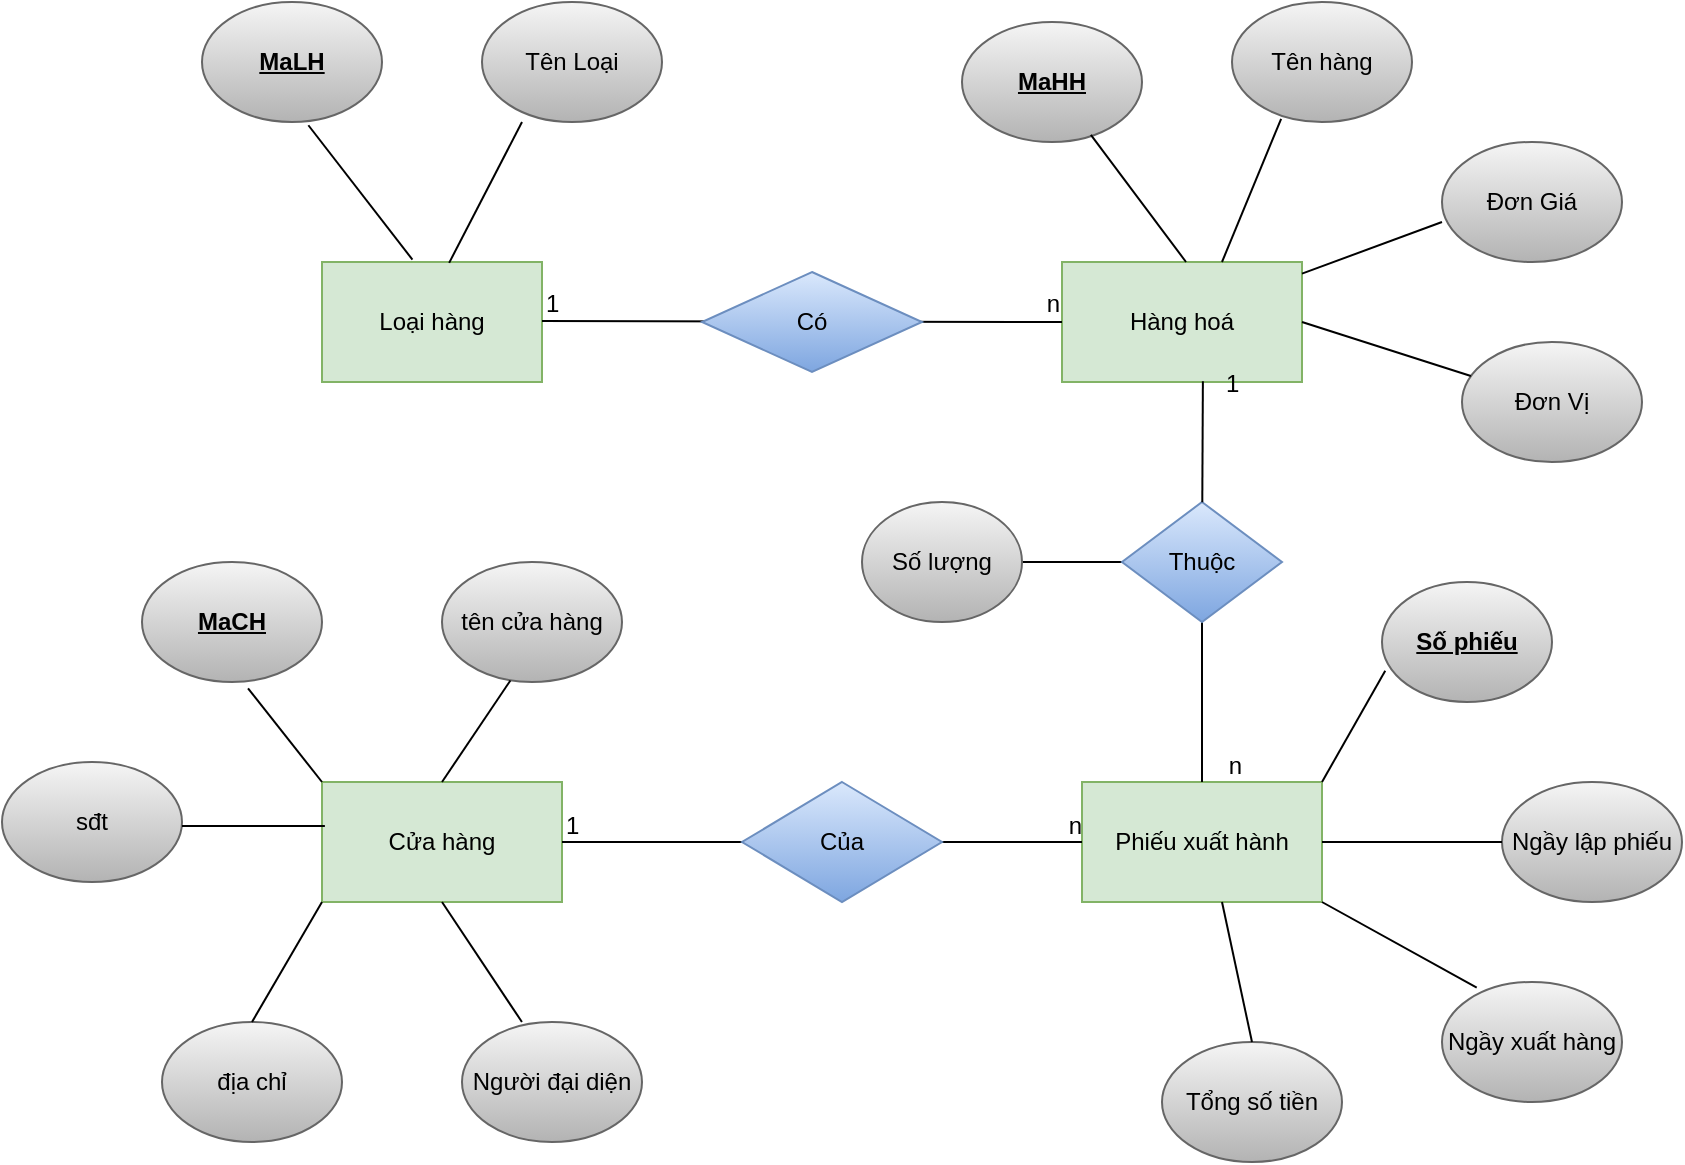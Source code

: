 <mxfile version="17.1.3" type="device"><diagram id="r6GwaHAEK_l1UFz46_JF" name="Page-1"><mxGraphModel dx="1865" dy="1658" grid="1" gridSize="10" guides="1" tooltips="1" connect="1" arrows="1" fold="1" page="1" pageScale="1" pageWidth="827" pageHeight="1169" math="0" shadow="0"><root><mxCell id="0"/><mxCell id="1" parent="0"/><mxCell id="le7iJzx2ZiCtprhQnrx4-1" value="&lt;font style=&quot;vertical-align: inherit&quot;&gt;&lt;font style=&quot;vertical-align: inherit&quot;&gt;&lt;font style=&quot;vertical-align: inherit&quot;&gt;&lt;font style=&quot;vertical-align: inherit&quot;&gt;Loại hàng&lt;/font&gt;&lt;/font&gt;&lt;/font&gt;&lt;/font&gt;" style="rounded=0;whiteSpace=wrap;html=1;fillColor=#d5e8d4;strokeColor=#82b366;" parent="1" vertex="1"><mxGeometry x="80" y="90" width="110" height="60" as="geometry"/></mxCell><mxCell id="le7iJzx2ZiCtprhQnrx4-2" value="&lt;font style=&quot;vertical-align: inherit&quot;&gt;&lt;font style=&quot;vertical-align: inherit&quot;&gt;&lt;b&gt;&lt;u&gt;MaHH&lt;/u&gt;&lt;/b&gt;&lt;/font&gt;&lt;/font&gt;" style="ellipse;whiteSpace=wrap;html=1;fillColor=#f5f5f5;gradientColor=#b3b3b3;strokeColor=#666666;" parent="1" vertex="1"><mxGeometry x="400" y="-30" width="90" height="60" as="geometry"/></mxCell><mxCell id="le7iJzx2ZiCtprhQnrx4-3" value="&lt;font style=&quot;vertical-align: inherit&quot;&gt;&lt;font style=&quot;vertical-align: inherit&quot;&gt;Đơn Vị&lt;/font&gt;&lt;/font&gt;" style="ellipse;whiteSpace=wrap;html=1;fillColor=#f5f5f5;gradientColor=#b3b3b3;strokeColor=#666666;" parent="1" vertex="1"><mxGeometry x="650" y="130" width="90" height="60" as="geometry"/></mxCell><mxCell id="le7iJzx2ZiCtprhQnrx4-4" value="&lt;font style=&quot;vertical-align: inherit&quot;&gt;&lt;font style=&quot;vertical-align: inherit&quot;&gt;Đơn Giá&lt;/font&gt;&lt;/font&gt;" style="ellipse;whiteSpace=wrap;html=1;fillColor=#f5f5f5;gradientColor=#b3b3b3;strokeColor=#666666;" parent="1" vertex="1"><mxGeometry x="640" y="30" width="90" height="60" as="geometry"/></mxCell><mxCell id="le7iJzx2ZiCtprhQnrx4-5" value="&lt;font style=&quot;vertical-align: inherit&quot;&gt;&lt;font style=&quot;vertical-align: inherit&quot;&gt;&lt;font style=&quot;vertical-align: inherit&quot;&gt;&lt;font style=&quot;vertical-align: inherit&quot;&gt;Tên hàng&lt;/font&gt;&lt;/font&gt;&lt;/font&gt;&lt;/font&gt;" style="ellipse;whiteSpace=wrap;html=1;fillColor=#f5f5f5;gradientColor=#b3b3b3;strokeColor=#666666;" parent="1" vertex="1"><mxGeometry x="535" y="-40" width="90" height="60" as="geometry"/></mxCell><mxCell id="le7iJzx2ZiCtprhQnrx4-6" value="&lt;font style=&quot;vertical-align: inherit&quot;&gt;&lt;font style=&quot;vertical-align: inherit&quot;&gt;Hàng hoá&lt;/font&gt;&lt;/font&gt;" style="rounded=0;whiteSpace=wrap;html=1;fillColor=#d5e8d4;strokeColor=#82b366;" parent="1" vertex="1"><mxGeometry x="450" y="90" width="120" height="60" as="geometry"/></mxCell><mxCell id="le7iJzx2ZiCtprhQnrx4-7" value="&lt;font style=&quot;vertical-align: inherit&quot;&gt;&lt;font style=&quot;vertical-align: inherit&quot;&gt;&lt;font style=&quot;vertical-align: inherit&quot;&gt;&lt;font style=&quot;vertical-align: inherit&quot;&gt;&lt;font style=&quot;vertical-align: inherit&quot;&gt;&lt;font style=&quot;vertical-align: inherit&quot;&gt;Tên Loại&lt;/font&gt;&lt;/font&gt;&lt;/font&gt;&lt;/font&gt;&lt;/font&gt;&lt;/font&gt;" style="ellipse;whiteSpace=wrap;html=1;fillColor=#f5f5f5;gradientColor=#b3b3b3;strokeColor=#666666;" parent="1" vertex="1"><mxGeometry x="160" y="-40" width="90" height="60" as="geometry"/></mxCell><mxCell id="le7iJzx2ZiCtprhQnrx4-8" value="&lt;font style=&quot;vertical-align: inherit&quot;&gt;&lt;font style=&quot;vertical-align: inherit&quot;&gt;&lt;font style=&quot;vertical-align: inherit&quot;&gt;&lt;font style=&quot;vertical-align: inherit&quot;&gt;&lt;font style=&quot;vertical-align: inherit&quot;&gt;&lt;font style=&quot;vertical-align: inherit&quot;&gt;&lt;b&gt;&lt;u&gt;MaLH&lt;/u&gt;&lt;/b&gt;&lt;/font&gt;&lt;/font&gt;&lt;/font&gt;&lt;/font&gt;&lt;/font&gt;&lt;/font&gt;" style="ellipse;whiteSpace=wrap;html=1;fillColor=#f5f5f5;strokeColor=#666666;gradientColor=#b3b3b3;" parent="1" vertex="1"><mxGeometry x="20" y="-40" width="90" height="60" as="geometry"/></mxCell><mxCell id="le7iJzx2ZiCtprhQnrx4-9" value="&lt;font style=&quot;vertical-align: inherit&quot;&gt;&lt;font style=&quot;vertical-align: inherit&quot;&gt;Cửa hàng&lt;/font&gt;&lt;/font&gt;" style="rounded=0;whiteSpace=wrap;html=1;fillColor=#d5e8d4;strokeColor=#82b366;" parent="1" vertex="1"><mxGeometry x="80" y="350" width="120" height="60" as="geometry"/></mxCell><mxCell id="le7iJzx2ZiCtprhQnrx4-10" value="&lt;font style=&quot;vertical-align: inherit&quot;&gt;&lt;font style=&quot;vertical-align: inherit&quot;&gt;&lt;font style=&quot;vertical-align: inherit&quot;&gt;&lt;font style=&quot;vertical-align: inherit&quot;&gt;tên cửa hàng&lt;/font&gt;&lt;/font&gt;&lt;/font&gt;&lt;/font&gt;" style="ellipse;whiteSpace=wrap;html=1;fillColor=#f5f5f5;gradientColor=#b3b3b3;strokeColor=#666666;" parent="1" vertex="1"><mxGeometry x="140" y="240" width="90" height="60" as="geometry"/></mxCell><mxCell id="le7iJzx2ZiCtprhQnrx4-11" value="&lt;font style=&quot;vertical-align: inherit&quot;&gt;&lt;font style=&quot;vertical-align: inherit&quot;&gt;&lt;font style=&quot;vertical-align: inherit&quot;&gt;&lt;font style=&quot;vertical-align: inherit&quot;&gt;&lt;b&gt;&lt;u&gt;MaCH&lt;/u&gt;&lt;/b&gt;&lt;/font&gt;&lt;/font&gt;&lt;/font&gt;&lt;/font&gt;" style="ellipse;whiteSpace=wrap;html=1;fillColor=#f5f5f5;gradientColor=#b3b3b3;strokeColor=#666666;" parent="1" vertex="1"><mxGeometry x="-10" y="240" width="90" height="60" as="geometry"/></mxCell><mxCell id="le7iJzx2ZiCtprhQnrx4-12" value="&lt;font style=&quot;vertical-align: inherit&quot;&gt;&lt;font style=&quot;vertical-align: inherit&quot;&gt;địa chỉ&lt;/font&gt;&lt;/font&gt;" style="ellipse;whiteSpace=wrap;html=1;fillColor=#f5f5f5;gradientColor=#b3b3b3;strokeColor=#666666;" parent="1" vertex="1"><mxGeometry y="470" width="90" height="60" as="geometry"/></mxCell><mxCell id="le7iJzx2ZiCtprhQnrx4-13" value="&lt;font style=&quot;vertical-align: inherit&quot;&gt;&lt;font style=&quot;vertical-align: inherit&quot;&gt;&lt;font style=&quot;vertical-align: inherit&quot;&gt;&lt;font style=&quot;vertical-align: inherit&quot;&gt;sđt&lt;/font&gt;&lt;/font&gt;&lt;/font&gt;&lt;/font&gt;" style="ellipse;whiteSpace=wrap;html=1;fillColor=#f5f5f5;gradientColor=#b3b3b3;strokeColor=#666666;" parent="1" vertex="1"><mxGeometry x="-80" y="340" width="90" height="60" as="geometry"/></mxCell><mxCell id="le7iJzx2ZiCtprhQnrx4-14" value="&lt;b&gt;&lt;u&gt;&lt;font style=&quot;vertical-align: inherit&quot;&gt;&lt;font style=&quot;vertical-align: inherit&quot;&gt;&lt;font style=&quot;vertical-align: inherit&quot;&gt;&lt;font style=&quot;vertical-align: inherit&quot;&gt;Số phiếu&lt;/font&gt;&lt;/font&gt;&lt;/font&gt;&lt;/font&gt;&lt;span style=&quot;color: rgba(0 , 0 , 0 , 0) ; font-family: monospace ; font-size: 0px&quot;&gt;&lt;font style=&quot;vertical-align: inherit&quot;&gt;&lt;font style=&quot;vertical-align: inherit&quot;&gt;% 3CmxGraphModel% 3E% 3Croot% 3E% 3CmxCell% 20id% 3D% 220% 22% 2F% 3E% 3CmxCell% 20id% 3D% 221% 22% 20parent% 3D% 220% 22% 2F% 3E% 3CmxCell% 20id% 3D % 222% 22% 20value% 3D% 22% 26lt% 3Bfont% 20style% 3D% 26quot% 3Bvertical-align% 3A% 20inherit% 26quot% 3B% 26gt% 3B% 26lt% 3Bfont% 20style% 3D% 26quot% 3Bvertical-align % 3A% 20inherit% 26quot% 3B% 26gt% 3B% C4% 90% C6% A1n% 20Gi% C3% A1% 26lt% 3B% 2Ffont% 26gt% 3B% 26lt% 3B% 2Ffont% 26gt% 3B% 22% 20 kiểu % 3D% 22ellipse% 3BwhiteSpace% 3Dwrap% 3Bhtml% 3D1% 3B% 22% 20vertex% 3D% 221% 22% 20parent% 3D% 221% 22% 3E% 3CmxGeometry% 20x% 3D% 22190% 22% 20y% 3D% 22170 % 22% 20 width% 3D% 2290% 22% 20height% 3D% 2260% 22% 20as% 3D% 22geometry% 22% 2F% 3E% 3C% 2FmxCell% 3E% 3C% 2Froot% 3E% 3C% 2FmxGraphModel% 3E&lt;/font&gt;&lt;/font&gt;&lt;/span&gt;&lt;span style=&quot;color: rgba(0 , 0 , 0 , 0) ; font-family: monospace ; font-size: 0px&quot;&gt;&lt;font style=&quot;vertical-align: inherit&quot;&gt;&lt;font style=&quot;vertical-align: inherit&quot;&gt;% 3CmxGraphModel% 3E% 3Croot% 3E% 3CmxCell% 20id% 3D% 220% 22% 2F% 3E% 3CmxCell% 20id% 3D% 221% 22% 20parent% 3D% 220% 22% 2F% 3E% 3CmxCell% 20id% 3D % 222% 22% 20value% 3D% 22% 26lt% 3Bfont% 20style% 3D% 26quot% 3Bvertical-align% 3A% 20inherit% 26quot% 3B% 26gt% 3B% 26lt% 3Bfont% 20style% 3D% 26quot% 3Bvertical-align % 3A% 20inherit% 26quot% 3B% 26gt% 3B% C4% 90% C6% A1n% 20Gi% C3% A1% 26lt% 3B% 2Ffont% 26gt% 3B% 26lt% 3B% 2Ffont% 26gt% 3B% 22% 20 kiểu % 3D% 22ellipse% 3BwhiteSpace% 3Dwrap% 3Bhtml% 3D1% 3B% 22% 20vertex% 3D% 221% 22% 20parent% 3D% 221% 22% 3E% 3CmxGeometry% 20x% 3D% 22190% 22% 20y% 3D% 22170 % 22% 20 width% 3D% 2290% 22% 20height% 3D% 2260% 22% 20as% 3D% 22geometry% 22% 2F% 3E% 3C% 2FmxCell% 3E% 3C% 2Froot% 3E% 3C% 2FmxGraphModel% 3E&lt;/font&gt;&lt;/font&gt;&lt;/span&gt;&lt;/u&gt;&lt;/b&gt;" style="ellipse;whiteSpace=wrap;html=1;fillColor=#f5f5f5;gradientColor=#b3b3b3;strokeColor=#666666;" parent="1" vertex="1"><mxGeometry x="610" y="250" width="85" height="60" as="geometry"/></mxCell><mxCell id="le7iJzx2ZiCtprhQnrx4-15" value="&lt;font style=&quot;vertical-align: inherit&quot;&gt;&lt;font style=&quot;vertical-align: inherit&quot;&gt;&lt;font style=&quot;vertical-align: inherit&quot;&gt;&lt;font style=&quot;vertical-align: inherit&quot;&gt;Người đại diện&lt;/font&gt;&lt;/font&gt;&lt;/font&gt;&lt;/font&gt;" style="ellipse;whiteSpace=wrap;html=1;fillColor=#f5f5f5;gradientColor=#b3b3b3;strokeColor=#666666;" parent="1" vertex="1"><mxGeometry x="150" y="470" width="90" height="60" as="geometry"/></mxCell><mxCell id="le7iJzx2ZiCtprhQnrx4-16" value="&lt;font style=&quot;vertical-align: inherit&quot;&gt;&lt;font style=&quot;vertical-align: inherit&quot;&gt;Phiếu xuất hành&lt;/font&gt;&lt;/font&gt;" style="rounded=0;whiteSpace=wrap;html=1;fillColor=#d5e8d4;strokeColor=#82b366;" parent="1" vertex="1"><mxGeometry x="460" y="350" width="120" height="60" as="geometry"/></mxCell><mxCell id="le7iJzx2ZiCtprhQnrx4-17" value="&lt;font style=&quot;vertical-align: inherit&quot;&gt;&lt;font style=&quot;vertical-align: inherit&quot;&gt;&lt;font style=&quot;vertical-align: inherit&quot;&gt;&lt;font style=&quot;vertical-align: inherit&quot;&gt;Ngầy xuất hàng&lt;/font&gt;&lt;/font&gt;&lt;/font&gt;&lt;/font&gt;" style="ellipse;whiteSpace=wrap;html=1;fillColor=#f5f5f5;gradientColor=#b3b3b3;strokeColor=#666666;" parent="1" vertex="1"><mxGeometry x="640" y="450" width="90" height="60" as="geometry"/></mxCell><mxCell id="le7iJzx2ZiCtprhQnrx4-18" value="&lt;font style=&quot;vertical-align: inherit&quot;&gt;&lt;font style=&quot;vertical-align: inherit&quot;&gt;&lt;font style=&quot;vertical-align: inherit&quot;&gt;&lt;font style=&quot;vertical-align: inherit&quot;&gt;Ngầy lập phiếu&lt;/font&gt;&lt;/font&gt;&lt;/font&gt;&lt;/font&gt;" style="ellipse;whiteSpace=wrap;html=1;fillColor=#f5f5f5;gradientColor=#b3b3b3;strokeColor=#666666;" parent="1" vertex="1"><mxGeometry x="670" y="350" width="90" height="60" as="geometry"/></mxCell><mxCell id="le7iJzx2ZiCtprhQnrx4-19" value="&lt;font style=&quot;vertical-align: inherit&quot;&gt;&lt;font style=&quot;vertical-align: inherit&quot;&gt;&lt;font style=&quot;vertical-align: inherit&quot;&gt;&lt;font style=&quot;vertical-align: inherit&quot;&gt;Tổng số tiền&lt;/font&gt;&lt;/font&gt;&lt;/font&gt;&lt;/font&gt;" style="ellipse;whiteSpace=wrap;html=1;fillColor=#f5f5f5;gradientColor=#b3b3b3;strokeColor=#666666;" parent="1" vertex="1"><mxGeometry x="500" y="480" width="90" height="60" as="geometry"/></mxCell><mxCell id="le7iJzx2ZiCtprhQnrx4-26" value="" style="endArrow=none;html=1;rounded=0;exitX=1;exitY=0.5;exitDx=0;exitDy=0;entryX=0;entryY=0.5;entryDx=0;entryDy=0;" parent="1" target="SNY_6k7cG3unsrPtAO6T-20" edge="1" source="le7iJzx2ZiCtprhQnrx4-27"><mxGeometry width="50" height="50" relative="1" as="geometry"><mxPoint x="440" y="280" as="sourcePoint"/><mxPoint x="480" y="250" as="targetPoint"/></mxGeometry></mxCell><mxCell id="le7iJzx2ZiCtprhQnrx4-27" value="&lt;font style=&quot;vertical-align: inherit&quot;&gt;&lt;font style=&quot;vertical-align: inherit&quot;&gt;Số lượng&lt;/font&gt;&lt;/font&gt;" style="ellipse;whiteSpace=wrap;html=1;fillColor=#f5f5f5;gradientColor=#b3b3b3;strokeColor=#666666;" parent="1" vertex="1"><mxGeometry x="350" y="210" width="80" height="60" as="geometry"/></mxCell><mxCell id="SNY_6k7cG3unsrPtAO6T-1" value="" style="endArrow=none;html=1;rounded=0;entryX=0.591;entryY=1.027;entryDx=0;entryDy=0;entryPerimeter=0;exitX=0.411;exitY=-0.02;exitDx=0;exitDy=0;exitPerimeter=0;" edge="1" parent="1" source="le7iJzx2ZiCtprhQnrx4-1" target="le7iJzx2ZiCtprhQnrx4-8"><mxGeometry relative="1" as="geometry"><mxPoint x="330" y="150" as="sourcePoint"/><mxPoint x="490" y="150" as="targetPoint"/></mxGeometry></mxCell><mxCell id="SNY_6k7cG3unsrPtAO6T-3" value="" style="endArrow=none;html=1;rounded=0;exitX=0.578;exitY=0.007;exitDx=0;exitDy=0;exitPerimeter=0;" edge="1" parent="1" source="le7iJzx2ZiCtprhQnrx4-1"><mxGeometry relative="1" as="geometry"><mxPoint x="135.21" y="98.8" as="sourcePoint"/><mxPoint x="180" y="20" as="targetPoint"/></mxGeometry></mxCell><mxCell id="SNY_6k7cG3unsrPtAO6T-4" value="" style="endArrow=none;html=1;rounded=0;entryX=0;entryY=0.5;entryDx=0;entryDy=0;entryPerimeter=0;" edge="1" parent="1" target="le7iJzx2ZiCtprhQnrx4-6"><mxGeometry relative="1" as="geometry"><mxPoint x="190" y="119.5" as="sourcePoint"/><mxPoint x="440" y="120" as="targetPoint"/></mxGeometry></mxCell><mxCell id="SNY_6k7cG3unsrPtAO6T-5" value="1" style="resizable=0;html=1;align=left;verticalAlign=bottom;" connectable="0" vertex="1" parent="SNY_6k7cG3unsrPtAO6T-4"><mxGeometry x="-1" relative="1" as="geometry"/></mxCell><mxCell id="SNY_6k7cG3unsrPtAO6T-6" value="n" style="resizable=0;html=1;align=right;verticalAlign=bottom;" connectable="0" vertex="1" parent="SNY_6k7cG3unsrPtAO6T-4"><mxGeometry x="1" relative="1" as="geometry"/></mxCell><mxCell id="SNY_6k7cG3unsrPtAO6T-7" value="Có" style="shape=rhombus;perimeter=rhombusPerimeter;whiteSpace=wrap;html=1;align=center;fillColor=#dae8fc;strokeColor=#6c8ebf;gradientColor=#7ea6e0;" vertex="1" parent="1"><mxGeometry x="270" y="95" width="110" height="50" as="geometry"/></mxCell><mxCell id="SNY_6k7cG3unsrPtAO6T-8" style="edgeStyle=orthogonalEdgeStyle;rounded=0;orthogonalLoop=1;jettySize=auto;html=1;exitX=0.5;exitY=1;exitDx=0;exitDy=0;" edge="1" parent="1" source="le7iJzx2ZiCtprhQnrx4-3" target="le7iJzx2ZiCtprhQnrx4-3"><mxGeometry relative="1" as="geometry"/></mxCell><mxCell id="SNY_6k7cG3unsrPtAO6T-9" value="" style="endArrow=none;html=1;rounded=0;exitX=0.411;exitY=-0.02;exitDx=0;exitDy=0;exitPerimeter=0;entryX=0.716;entryY=0.94;entryDx=0;entryDy=0;entryPerimeter=0;" edge="1" parent="1" target="le7iJzx2ZiCtprhQnrx4-2"><mxGeometry relative="1" as="geometry"><mxPoint x="512.02" y="90.0" as="sourcePoint"/><mxPoint x="460" y="20" as="targetPoint"/></mxGeometry></mxCell><mxCell id="SNY_6k7cG3unsrPtAO6T-10" value="" style="endArrow=none;html=1;rounded=0;entryX=0.273;entryY=0.973;entryDx=0;entryDy=0;entryPerimeter=0;" edge="1" parent="1" target="le7iJzx2ZiCtprhQnrx4-5"><mxGeometry relative="1" as="geometry"><mxPoint x="530" y="90" as="sourcePoint"/><mxPoint x="474.44" y="36.4" as="targetPoint"/></mxGeometry></mxCell><mxCell id="SNY_6k7cG3unsrPtAO6T-12" value="" style="endArrow=none;html=1;rounded=0;entryX=0;entryY=0.667;entryDx=0;entryDy=0;entryPerimeter=0;" edge="1" parent="1" target="le7iJzx2ZiCtprhQnrx4-4"><mxGeometry relative="1" as="geometry"><mxPoint x="570" y="95.81" as="sourcePoint"/><mxPoint x="599.57" y="24.19" as="targetPoint"/></mxGeometry></mxCell><mxCell id="SNY_6k7cG3unsrPtAO6T-13" value="" style="endArrow=none;html=1;rounded=0;exitX=1;exitY=0.5;exitDx=0;exitDy=0;" edge="1" parent="1" source="le7iJzx2ZiCtprhQnrx4-6" target="le7iJzx2ZiCtprhQnrx4-3"><mxGeometry relative="1" as="geometry"><mxPoint x="580" y="105.81" as="sourcePoint"/><mxPoint x="650" y="80.02" as="targetPoint"/></mxGeometry></mxCell><mxCell id="SNY_6k7cG3unsrPtAO6T-14" value="" style="endArrow=none;html=1;rounded=0;exitX=0.5;exitY=1;exitDx=0;exitDy=0;startArrow=none;" edge="1" parent="1" source="SNY_6k7cG3unsrPtAO6T-20"><mxGeometry relative="1" as="geometry"><mxPoint x="520" y="160" as="sourcePoint"/><mxPoint x="520" y="350" as="targetPoint"/></mxGeometry></mxCell><mxCell id="SNY_6k7cG3unsrPtAO6T-16" value="n" style="resizable=0;html=1;align=right;verticalAlign=bottom;" connectable="0" vertex="1" parent="SNY_6k7cG3unsrPtAO6T-14"><mxGeometry x="1" relative="1" as="geometry"><mxPoint x="20" as="offset"/></mxGeometry></mxCell><mxCell id="SNY_6k7cG3unsrPtAO6T-20" value="Thuộc" style="shape=rhombus;perimeter=rhombusPerimeter;whiteSpace=wrap;html=1;align=center;fillColor=#dae8fc;strokeColor=#6c8ebf;gradientColor=#7ea6e0;" vertex="1" parent="1"><mxGeometry x="480" y="210" width="80" height="60" as="geometry"/></mxCell><mxCell id="SNY_6k7cG3unsrPtAO6T-21" value="" style="endArrow=none;html=1;rounded=0;exitX=0.587;exitY=0.993;exitDx=0;exitDy=0;exitPerimeter=0;" edge="1" parent="1" source="le7iJzx2ZiCtprhQnrx4-6" target="SNY_6k7cG3unsrPtAO6T-20"><mxGeometry relative="1" as="geometry"><mxPoint x="520.44" y="149.58" as="sourcePoint"/><mxPoint x="520" y="350" as="targetPoint"/></mxGeometry></mxCell><mxCell id="SNY_6k7cG3unsrPtAO6T-22" value="1" style="resizable=0;html=1;align=left;verticalAlign=bottom;" connectable="0" vertex="1" parent="SNY_6k7cG3unsrPtAO6T-21"><mxGeometry x="-1" relative="1" as="geometry"><mxPoint x="10" y="10" as="offset"/></mxGeometry></mxCell><mxCell id="SNY_6k7cG3unsrPtAO6T-24" value="" style="endArrow=none;html=1;rounded=0;entryX=0;entryY=0.5;entryDx=0;entryDy=0;" edge="1" parent="1" target="le7iJzx2ZiCtprhQnrx4-16"><mxGeometry relative="1" as="geometry"><mxPoint x="200" y="380" as="sourcePoint"/><mxPoint x="450" y="370" as="targetPoint"/></mxGeometry></mxCell><mxCell id="SNY_6k7cG3unsrPtAO6T-25" value="1" style="resizable=0;html=1;align=left;verticalAlign=bottom;" connectable="0" vertex="1" parent="SNY_6k7cG3unsrPtAO6T-24"><mxGeometry x="-1" relative="1" as="geometry"/></mxCell><mxCell id="SNY_6k7cG3unsrPtAO6T-26" value="n" style="resizable=0;html=1;align=right;verticalAlign=bottom;" connectable="0" vertex="1" parent="SNY_6k7cG3unsrPtAO6T-24"><mxGeometry x="1" relative="1" as="geometry"/></mxCell><mxCell id="SNY_6k7cG3unsrPtAO6T-27" value="" style="endArrow=none;html=1;rounded=0;exitX=0.019;exitY=0.74;exitDx=0;exitDy=0;exitPerimeter=0;entryX=1;entryY=0;entryDx=0;entryDy=0;" edge="1" parent="1" source="le7iJzx2ZiCtprhQnrx4-14" target="le7iJzx2ZiCtprhQnrx4-16"><mxGeometry relative="1" as="geometry"><mxPoint x="330" y="330" as="sourcePoint"/><mxPoint x="490" y="330" as="targetPoint"/></mxGeometry></mxCell><mxCell id="SNY_6k7cG3unsrPtAO6T-28" value="" style="endArrow=none;html=1;rounded=0;exitX=0;exitY=0.5;exitDx=0;exitDy=0;entryX=1;entryY=0.5;entryDx=0;entryDy=0;" edge="1" parent="1" source="le7iJzx2ZiCtprhQnrx4-18" target="le7iJzx2ZiCtprhQnrx4-16"><mxGeometry relative="1" as="geometry"><mxPoint x="621.615" y="304.4" as="sourcePoint"/><mxPoint x="560" y="360" as="targetPoint"/></mxGeometry></mxCell><mxCell id="SNY_6k7cG3unsrPtAO6T-29" value="" style="endArrow=none;html=1;rounded=0;exitX=0.193;exitY=0.047;exitDx=0;exitDy=0;exitPerimeter=0;entryX=1;entryY=1;entryDx=0;entryDy=0;" edge="1" parent="1" source="le7iJzx2ZiCtprhQnrx4-17" target="le7iJzx2ZiCtprhQnrx4-16"><mxGeometry relative="1" as="geometry"><mxPoint x="631.615" y="314.4" as="sourcePoint"/><mxPoint x="570" y="370" as="targetPoint"/></mxGeometry></mxCell><mxCell id="SNY_6k7cG3unsrPtAO6T-30" value="" style="endArrow=none;html=1;rounded=0;exitX=0.5;exitY=0;exitDx=0;exitDy=0;" edge="1" parent="1" source="le7iJzx2ZiCtprhQnrx4-19"><mxGeometry relative="1" as="geometry"><mxPoint x="530" y="470" as="sourcePoint"/><mxPoint x="530" y="410" as="targetPoint"/></mxGeometry></mxCell><mxCell id="SNY_6k7cG3unsrPtAO6T-31" value="" style="endArrow=none;html=1;rounded=0;entryX=0.38;entryY=0.987;entryDx=0;entryDy=0;exitX=0.5;exitY=0;exitDx=0;exitDy=0;entryPerimeter=0;" edge="1" parent="1" source="le7iJzx2ZiCtprhQnrx4-9" target="le7iJzx2ZiCtprhQnrx4-10"><mxGeometry relative="1" as="geometry"><mxPoint x="330" y="330" as="sourcePoint"/><mxPoint x="490" y="330" as="targetPoint"/><Array as="points"/></mxGeometry></mxCell><mxCell id="SNY_6k7cG3unsrPtAO6T-33" value="" style="endArrow=none;html=1;rounded=0;entryX=0.589;entryY=1.053;entryDx=0;entryDy=0;exitX=0;exitY=0;exitDx=0;exitDy=0;entryPerimeter=0;" edge="1" parent="1" source="le7iJzx2ZiCtprhQnrx4-9" target="le7iJzx2ZiCtprhQnrx4-11"><mxGeometry relative="1" as="geometry"><mxPoint x="161.76" y="356.4" as="sourcePoint"/><mxPoint x="195" y="310" as="targetPoint"/></mxGeometry></mxCell><mxCell id="SNY_6k7cG3unsrPtAO6T-34" value="" style="endArrow=none;html=1;rounded=0;entryX=1;entryY=0.534;entryDx=0;entryDy=0;exitX=0.012;exitY=0.367;exitDx=0;exitDy=0;exitPerimeter=0;entryPerimeter=0;" edge="1" parent="1" source="le7iJzx2ZiCtprhQnrx4-9" target="le7iJzx2ZiCtprhQnrx4-13"><mxGeometry relative="1" as="geometry"><mxPoint x="90" y="360" as="sourcePoint"/><mxPoint x="53.01" y="313.18" as="targetPoint"/></mxGeometry></mxCell><mxCell id="SNY_6k7cG3unsrPtAO6T-35" value="" style="endArrow=none;html=1;rounded=0;entryX=0.5;entryY=0;entryDx=0;entryDy=0;" edge="1" parent="1" target="le7iJzx2ZiCtprhQnrx4-12"><mxGeometry relative="1" as="geometry"><mxPoint x="80" y="410" as="sourcePoint"/><mxPoint x="20" y="382.04" as="targetPoint"/></mxGeometry></mxCell><mxCell id="SNY_6k7cG3unsrPtAO6T-36" value="" style="endArrow=none;html=1;rounded=0;entryX=0.333;entryY=0;entryDx=0;entryDy=0;exitX=0.5;exitY=1;exitDx=0;exitDy=0;entryPerimeter=0;" edge="1" parent="1" source="le7iJzx2ZiCtprhQnrx4-9" target="le7iJzx2ZiCtprhQnrx4-15"><mxGeometry relative="1" as="geometry"><mxPoint x="90" y="420" as="sourcePoint"/><mxPoint x="55" y="480" as="targetPoint"/></mxGeometry></mxCell><mxCell id="SNY_6k7cG3unsrPtAO6T-37" value="Của" style="shape=rhombus;perimeter=rhombusPerimeter;whiteSpace=wrap;html=1;align=center;fillColor=#dae8fc;strokeColor=#6c8ebf;gradientColor=#7ea6e0;" vertex="1" parent="1"><mxGeometry x="290" y="350" width="100" height="60" as="geometry"/></mxCell></root></mxGraphModel></diagram></mxfile>